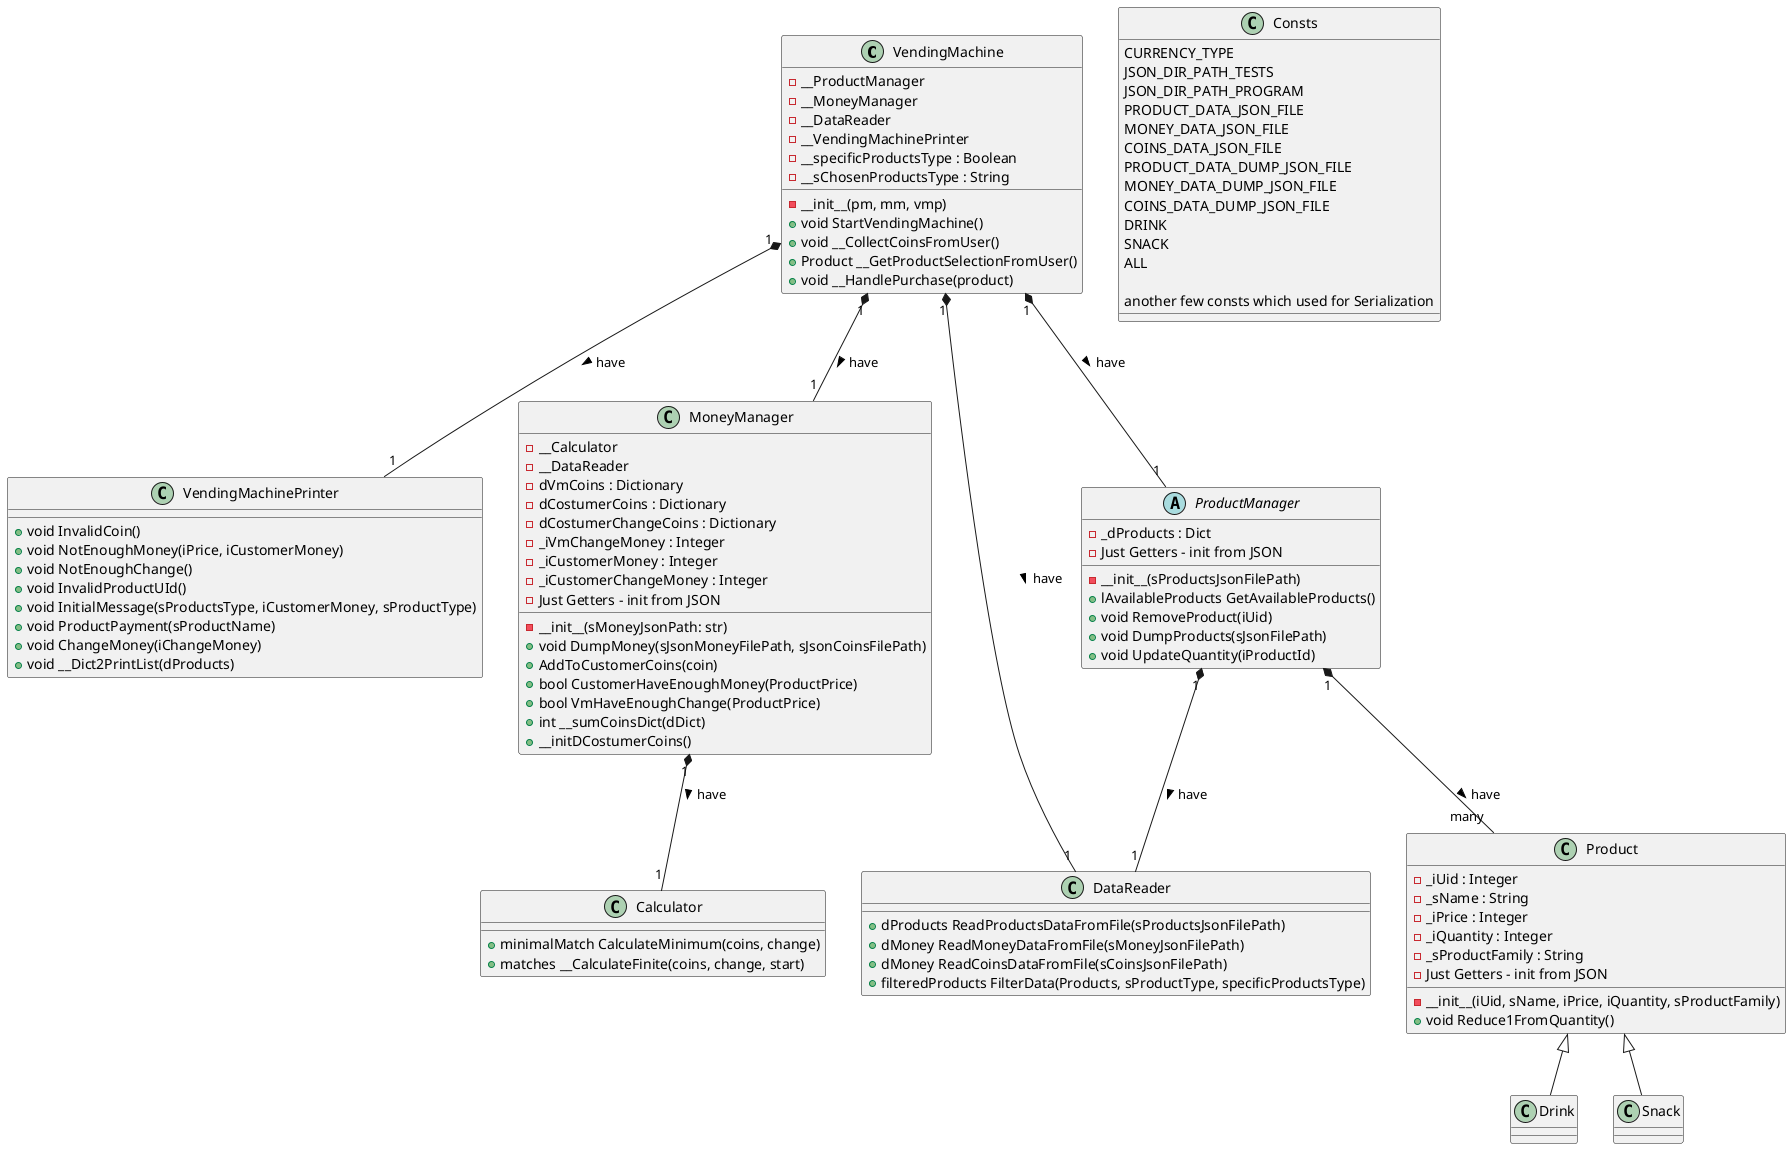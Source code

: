@startuml class diagram
'https://plantuml.com/class-diagram

class VendingMachine{
    -__ProductManager
    -__MoneyManager
    -__DataReader
    -__VendingMachinePrinter
    -__specificProductsType : Boolean
    -__sChosenProductsType : String
    -__init__(pm, mm, vmp)
    +void StartVendingMachine()
    +void __CollectCoinsFromUser()
    +Product __GetProductSelectionFromUser()
    +void __HandlePurchase(product)
}

class VendingMachinePrinter{
    +void InvalidCoin()
    +void NotEnoughMoney(iPrice, iCustomerMoney)
    +void NotEnoughChange()
    +void InvalidProductUId()
    +void InitialMessage(sProductsType, iCustomerMoney, sProductType)
    +void ProductPayment(sProductName)
    +void ChangeMoney(iChangeMoney)
    +void __Dict2PrintList(dProducts)
}

class MoneyManager{
    -__Calculator
    -__DataReader
    -dVmCoins : Dictionary
    -dCostumerCoins : Dictionary
    -dCostumerChangeCoins : Dictionary
    -_iVmChangeMoney : Integer
    -_iCustomerMoney : Integer
    -_iCustomerChangeMoney : Integer
    -Just Getters - init from JSON
    -__init__(sMoneyJsonPath: str)
    +void DumpMoney(sJsonMoneyFilePath, sJsonCoinsFilePath)
    +AddToCustomerCoins(coin)
    +bool CustomerHaveEnoughMoney(ProductPrice)
    +bool VmHaveEnoughChange(ProductPrice)
    +int __sumCoinsDict(dDict)
    +__initDCostumerCoins()
}

class Calculator{
    +minimalMatch CalculateMinimum(coins, change)
    +matches __CalculateFinite(coins, change, start)
}

class DataReader{
    +dProducts ReadProductsDataFromFile(sProductsJsonFilePath)
    +dMoney ReadMoneyDataFromFile(sMoneyJsonFilePath)
    +dMoney ReadCoinsDataFromFile(sCoinsJsonFilePath)
    +filteredProducts FilterData(Products, sProductType, specificProductsType)
}

class Product{
    -_iUid : Integer
    -_sName : String
    -_iPrice : Integer
    -_iQuantity : Integer
    -_sProductFamily : String
    -__init__(iUid, sName, iPrice, iQuantity, sProductFamily)
    -Just Getters - init from JSON
    +void Reduce1FromQuantity()
}

class Drink{}

class Snack{}

class Consts{
    CURRENCY_TYPE
    JSON_DIR_PATH_TESTS
    JSON_DIR_PATH_PROGRAM
    PRODUCT_DATA_JSON_FILE
    MONEY_DATA_JSON_FILE
    COINS_DATA_JSON_FILE
    PRODUCT_DATA_DUMP_JSON_FILE
    MONEY_DATA_DUMP_JSON_FILE
    COINS_DATA_DUMP_JSON_FILE
    DRINK
    SNACK
    ALL

    another few consts which used for Serialization
}

abstract class ProductManager{
    - _dProducts : Dict
    -__init__(sProductsJsonFilePath)
    -Just Getters - init from JSON
    +lAvailableProducts GetAvailableProducts()
    +void RemoveProduct(iUid)
    +void DumpProducts(sJsonFilePath)
    +void UpdateQuantity(iProductId)
}

Product <|-- Drink
Product <|-- Snack
VendingMachine "1" *-- "1" ProductManager : have >
VendingMachine "1" *-- "1" MoneyManager : have >
VendingMachine "1" *-- "1" VendingMachinePrinter : have >
VendingMachine "1" *-- "1" DataReader : have >
ProductManager "1" *-- "1" DataReader : have >
MoneyManager "1" *-- "1" Calculator : have >
ProductManager "1" *-- "many" Product : have >

@enduml